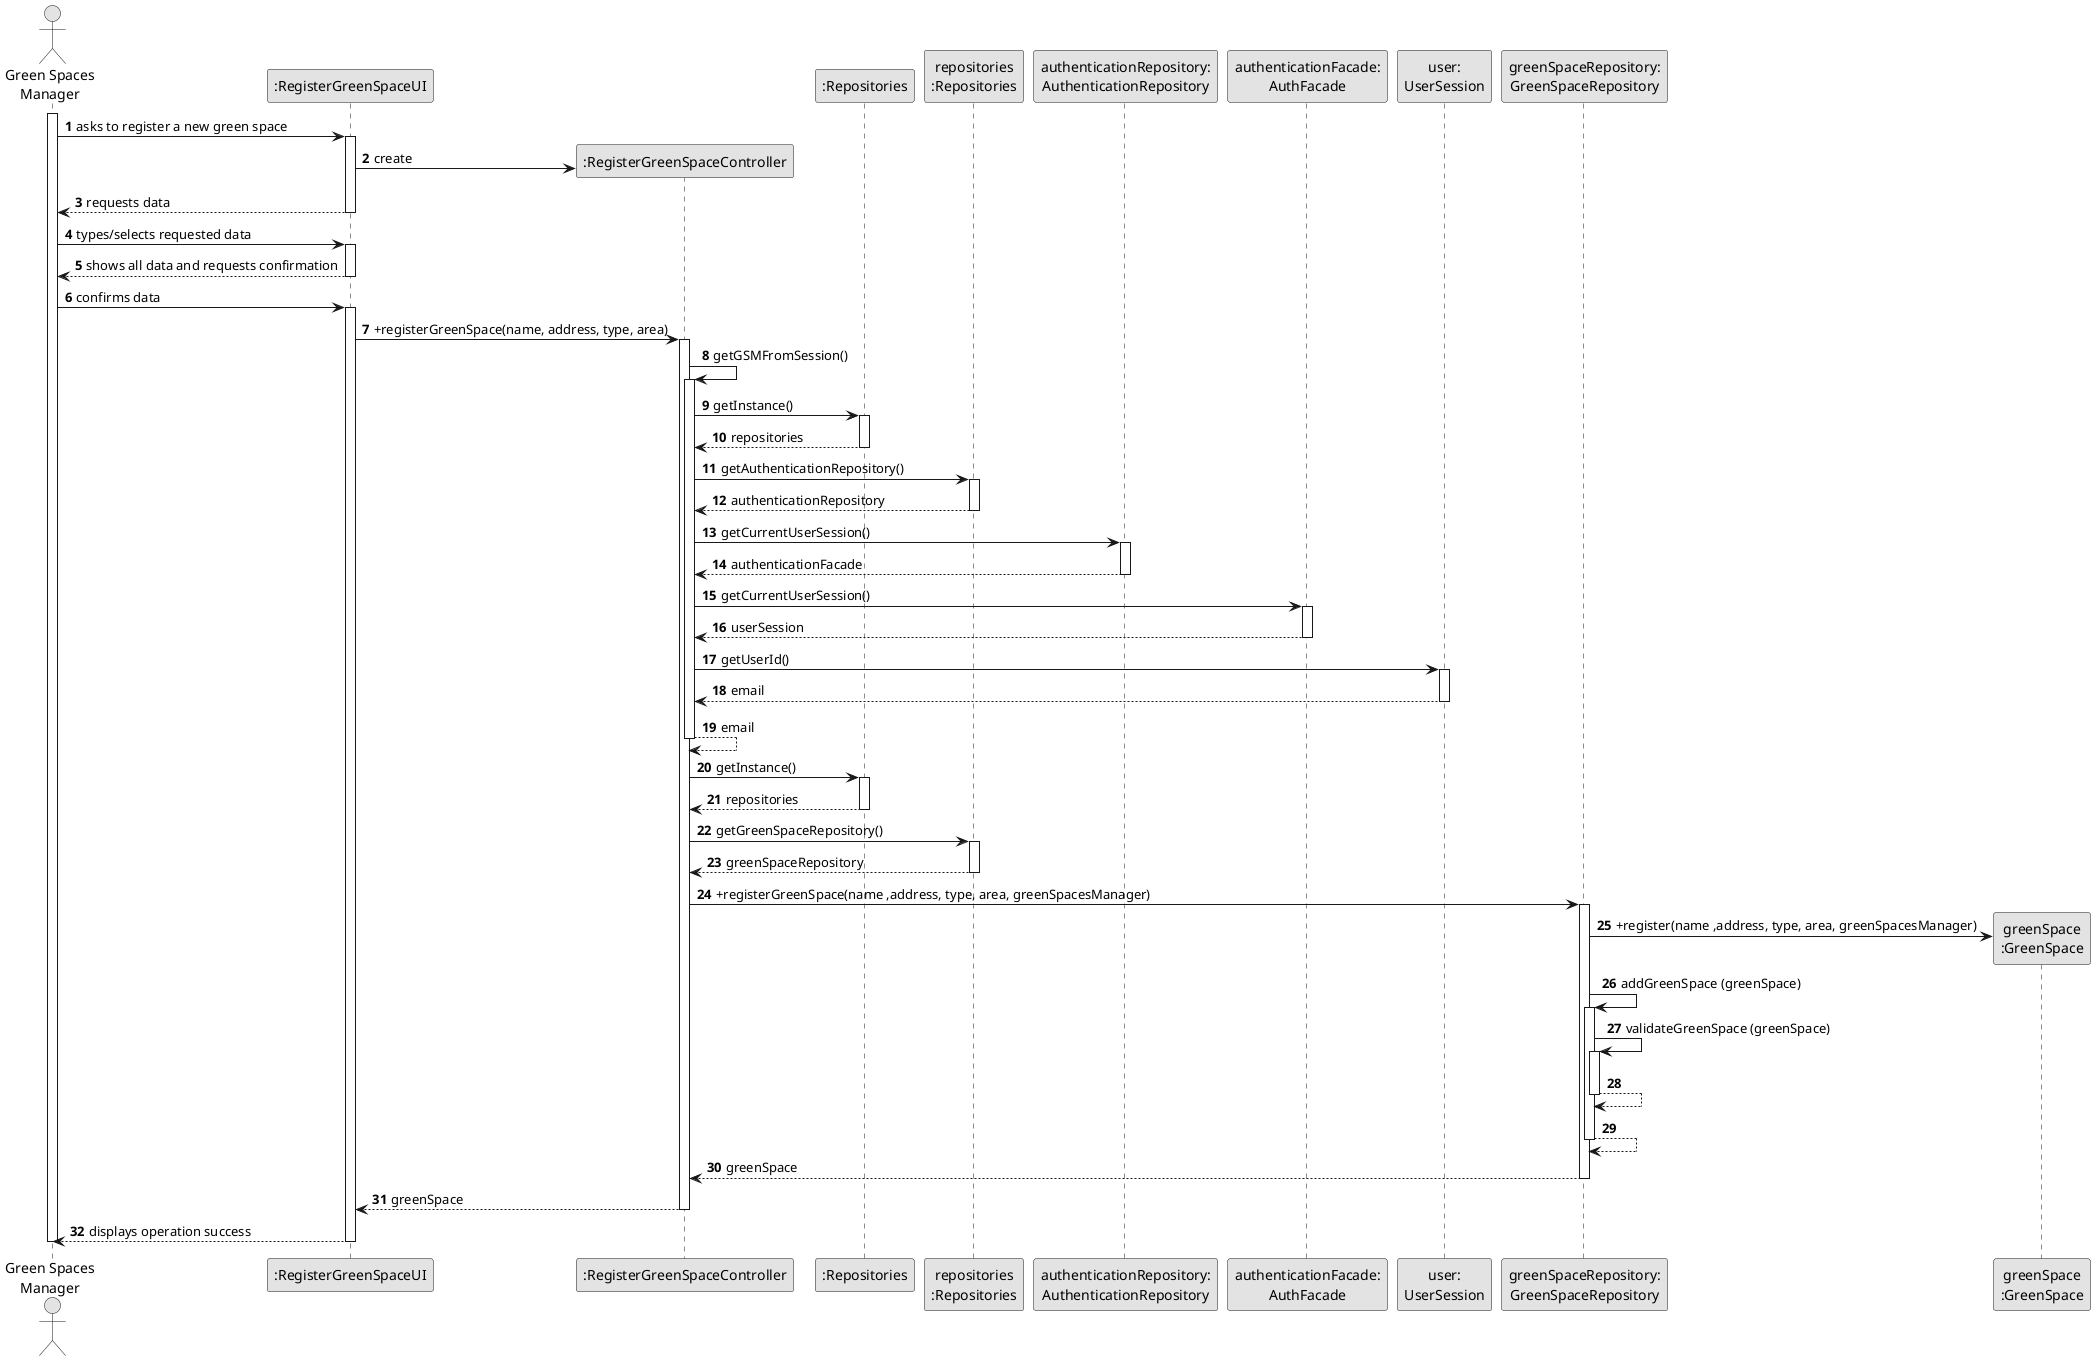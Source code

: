 @startuml
skinparam monochrome true
skinparam packageStyle rectangle
skinparam shadowing false

autonumber

'hide footbox
actor "Green Spaces\nManager" as GSM
participant ":RegisterGreenSpaceUI" as UI
participant ":RegisterGreenSpaceController" as CTRL
participant ":Repositories" as REP
participant "repositories\n:Repositories" as REPS
participant "authenticationRepository:\nAuthenticationRepository" as authentication
participant "authenticationFacade:\nAuthFacade" as authFacade
participant "user:\nUserSession" as user
participant "greenSpaceRepository:\nGreenSpaceRepository" as greenSpaceRepository
participant "greenSpace\n:GreenSpace" as GREENSPACE

activate GSM

    GSM -> UI : asks to register a new green space
    activate UI

        UI -> CTRL** : create

    UI --> GSM : requests data
    deactivate UI

    GSM -> UI : types/selects requested data
    activate UI

    UI --> GSM : shows all data and requests confirmation
    deactivate UI

    GSM -> UI : confirms data
    activate UI

        UI -> CTRL: +registerGreenSpace(name, address, type, area)
        activate CTRL

            CTRL -> CTRL: getGSMFromSession()
            activate CTRL

            CTRL -> REP: getInstance()
            activate REP

            REP --> CTRL: repositories
            deactivate REP

            CTRL -> REPS: getAuthenticationRepository()
            activate REPS

            REPS --> CTRL: authenticationRepository
            deactivate REPS

            CTRL -> authentication: getCurrentUserSession()
            activate authentication

            authentication --> CTRL: authenticationFacade
            deactivate authentication

            CTRL -> authFacade: getCurrentUserSession()
            activate authFacade

            authFacade --> CTRL: userSession
            deactivate authFacade

            CTRL -> user: getUserId()
            activate user

            user --> CTRL: email
            deactivate user

            CTRL --> CTRL: email
            deactivate CTRL

            CTRL -> REP: getInstance()
            activate REP

            REP --> CTRL: repositories
            deactivate REP

            CTRL -> REPS: getGreenSpaceRepository()
            activate REPS

            REPS --> CTRL: greenSpaceRepository
            deactivate REPS

            CTRL -> greenSpaceRepository: +registerGreenSpace(name ,address, type, area, greenSpacesManager)
            activate greenSpaceRepository

                greenSpaceRepository -> GREENSPACE** : +register(name ,address, type, area, greenSpacesManager)

                greenSpaceRepository -> greenSpaceRepository: addGreenSpace (greenSpace)
                activate greenSpaceRepository

                greenSpaceRepository -> greenSpaceRepository: validateGreenSpace (greenSpace)
                activate greenSpaceRepository

                greenSpaceRepository --> greenSpaceRepository
                deactivate greenSpaceRepository

                greenSpaceRepository --> greenSpaceRepository
                deactivate greenSpaceRepository

            greenSpaceRepository --> CTRL: greenSpace
            deactivate greenSpaceRepository

        CTRL --> UI: greenSpace
        deactivate CTRL

    UI --> GSM : displays operation success
    deactivate UI

deactivate GSM

@enduml